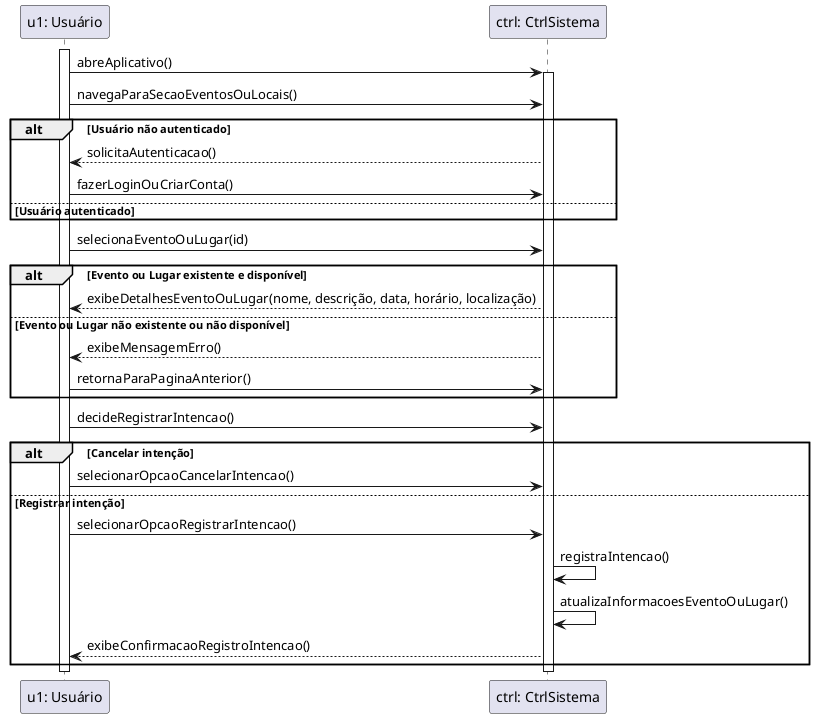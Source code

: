@startuml
activate "u1: Usuário"

"u1: Usuário" -> "ctrl: CtrlSistema": abreAplicativo()
activate "ctrl: CtrlSistema"

"u1: Usuário" -> "ctrl: CtrlSistema": navegaParaSecaoEventosOuLocais()

alt Usuário não autenticado
    "ctrl: CtrlSistema" --> "u1: Usuário": solicitaAutenticacao()
    "u1: Usuário" -> "ctrl: CtrlSistema": fazerLoginOuCriarConta()
else Usuário autenticado
end

"u1: Usuário" -> "ctrl: CtrlSistema": selecionaEventoOuLugar(id)
alt Evento ou Lugar existente e disponível
    "ctrl: CtrlSistema" --> "u1: Usuário": exibeDetalhesEventoOuLugar(nome, descrição, data, horário, localização)
else Evento ou Lugar não existente ou não disponível
    "ctrl: CtrlSistema" --> "u1: Usuário": exibeMensagemErro()
    "u1: Usuário" -> "ctrl: CtrlSistema": retornaParaPaginaAnterior()
end

"u1: Usuário" -> "ctrl: CtrlSistema": decideRegistrarIntencao()

alt Cancelar intenção
    "u1: Usuário" -> "ctrl: CtrlSistema": selecionarOpcaoCancelarIntencao()
else Registrar intenção
    "u1: Usuário" -> "ctrl: CtrlSistema": selecionarOpcaoRegistrarIntencao()
    "ctrl: CtrlSistema" -> "ctrl: CtrlSistema": registraIntencao()
    "ctrl: CtrlSistema" -> "ctrl: CtrlSistema": atualizaInformacoesEventoOuLugar()
    "ctrl: CtrlSistema" --> "u1: Usuário": exibeConfirmacaoRegistroIntencao()
end

deactivate "ctrl: CtrlSistema"
deactivate "u1: Usuário"
@enduml